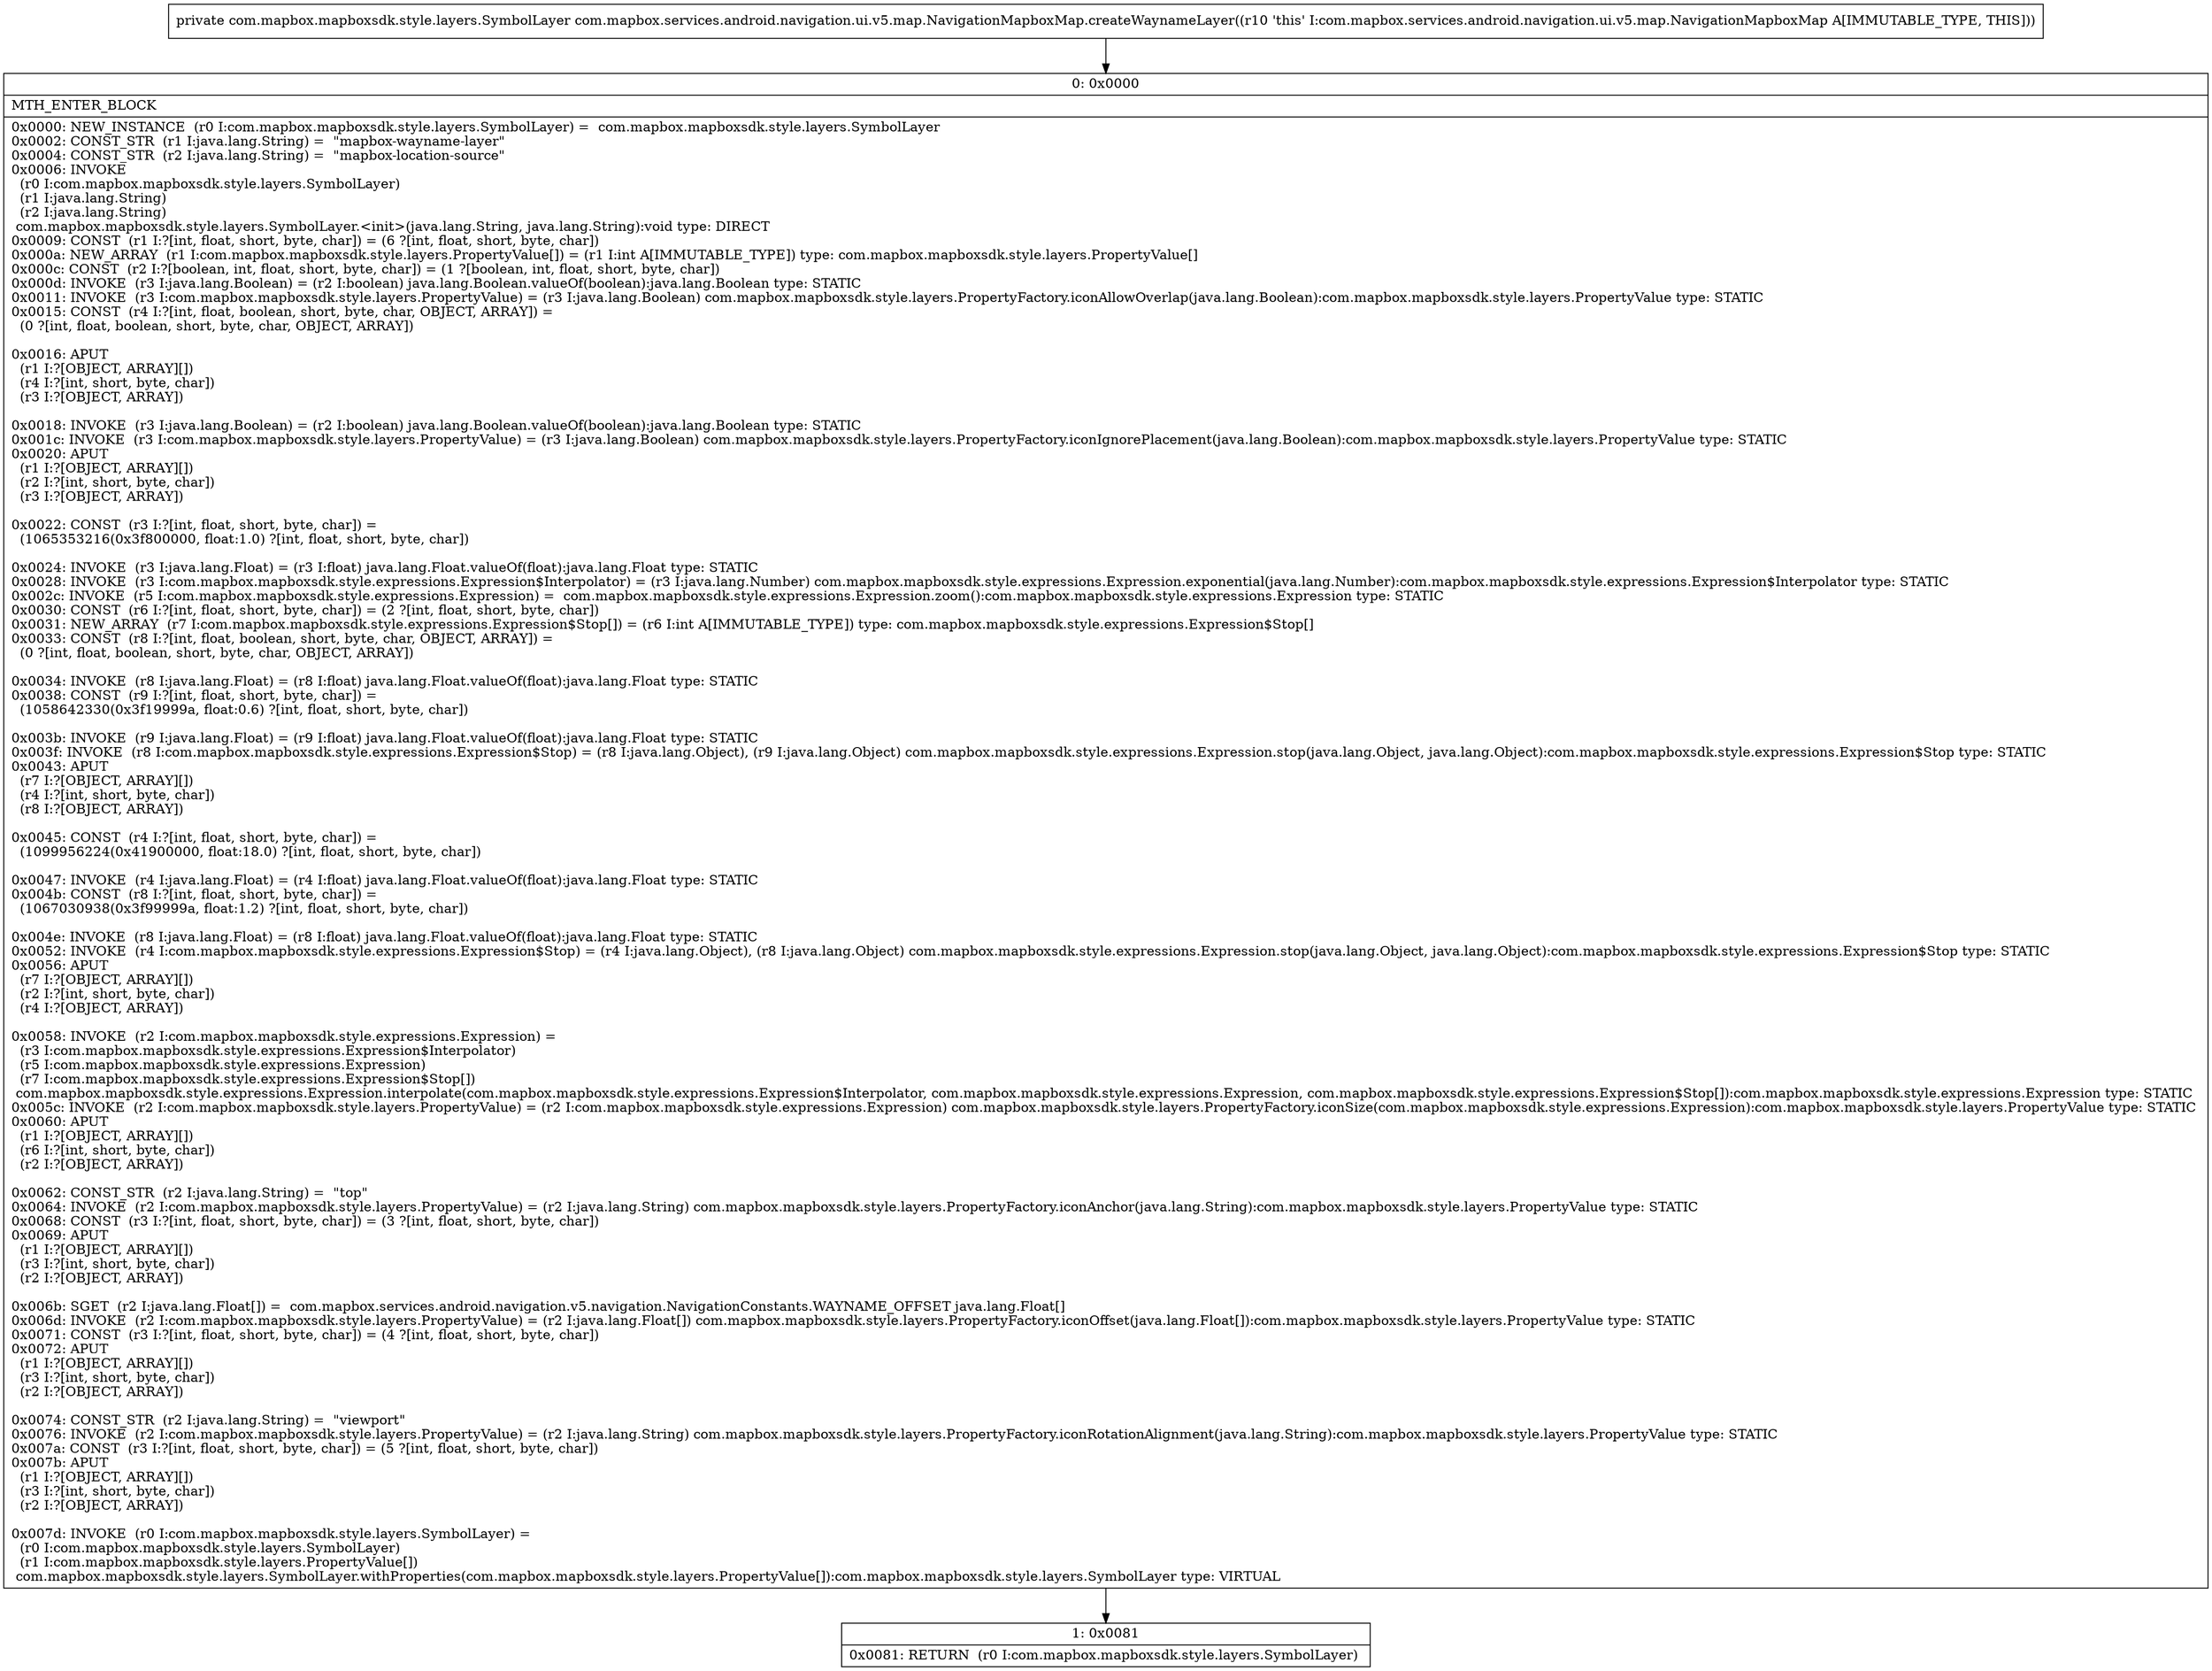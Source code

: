 digraph "CFG forcom.mapbox.services.android.navigation.ui.v5.map.NavigationMapboxMap.createWaynameLayer()Lcom\/mapbox\/mapboxsdk\/style\/layers\/SymbolLayer;" {
Node_0 [shape=record,label="{0\:\ 0x0000|MTH_ENTER_BLOCK\l|0x0000: NEW_INSTANCE  (r0 I:com.mapbox.mapboxsdk.style.layers.SymbolLayer) =  com.mapbox.mapboxsdk.style.layers.SymbolLayer \l0x0002: CONST_STR  (r1 I:java.lang.String) =  \"mapbox\-wayname\-layer\" \l0x0004: CONST_STR  (r2 I:java.lang.String) =  \"mapbox\-location\-source\" \l0x0006: INVOKE  \l  (r0 I:com.mapbox.mapboxsdk.style.layers.SymbolLayer)\l  (r1 I:java.lang.String)\l  (r2 I:java.lang.String)\l com.mapbox.mapboxsdk.style.layers.SymbolLayer.\<init\>(java.lang.String, java.lang.String):void type: DIRECT \l0x0009: CONST  (r1 I:?[int, float, short, byte, char]) = (6 ?[int, float, short, byte, char]) \l0x000a: NEW_ARRAY  (r1 I:com.mapbox.mapboxsdk.style.layers.PropertyValue[]) = (r1 I:int A[IMMUTABLE_TYPE]) type: com.mapbox.mapboxsdk.style.layers.PropertyValue[] \l0x000c: CONST  (r2 I:?[boolean, int, float, short, byte, char]) = (1 ?[boolean, int, float, short, byte, char]) \l0x000d: INVOKE  (r3 I:java.lang.Boolean) = (r2 I:boolean) java.lang.Boolean.valueOf(boolean):java.lang.Boolean type: STATIC \l0x0011: INVOKE  (r3 I:com.mapbox.mapboxsdk.style.layers.PropertyValue) = (r3 I:java.lang.Boolean) com.mapbox.mapboxsdk.style.layers.PropertyFactory.iconAllowOverlap(java.lang.Boolean):com.mapbox.mapboxsdk.style.layers.PropertyValue type: STATIC \l0x0015: CONST  (r4 I:?[int, float, boolean, short, byte, char, OBJECT, ARRAY]) = \l  (0 ?[int, float, boolean, short, byte, char, OBJECT, ARRAY])\l \l0x0016: APUT  \l  (r1 I:?[OBJECT, ARRAY][])\l  (r4 I:?[int, short, byte, char])\l  (r3 I:?[OBJECT, ARRAY])\l \l0x0018: INVOKE  (r3 I:java.lang.Boolean) = (r2 I:boolean) java.lang.Boolean.valueOf(boolean):java.lang.Boolean type: STATIC \l0x001c: INVOKE  (r3 I:com.mapbox.mapboxsdk.style.layers.PropertyValue) = (r3 I:java.lang.Boolean) com.mapbox.mapboxsdk.style.layers.PropertyFactory.iconIgnorePlacement(java.lang.Boolean):com.mapbox.mapboxsdk.style.layers.PropertyValue type: STATIC \l0x0020: APUT  \l  (r1 I:?[OBJECT, ARRAY][])\l  (r2 I:?[int, short, byte, char])\l  (r3 I:?[OBJECT, ARRAY])\l \l0x0022: CONST  (r3 I:?[int, float, short, byte, char]) = \l  (1065353216(0x3f800000, float:1.0) ?[int, float, short, byte, char])\l \l0x0024: INVOKE  (r3 I:java.lang.Float) = (r3 I:float) java.lang.Float.valueOf(float):java.lang.Float type: STATIC \l0x0028: INVOKE  (r3 I:com.mapbox.mapboxsdk.style.expressions.Expression$Interpolator) = (r3 I:java.lang.Number) com.mapbox.mapboxsdk.style.expressions.Expression.exponential(java.lang.Number):com.mapbox.mapboxsdk.style.expressions.Expression$Interpolator type: STATIC \l0x002c: INVOKE  (r5 I:com.mapbox.mapboxsdk.style.expressions.Expression) =  com.mapbox.mapboxsdk.style.expressions.Expression.zoom():com.mapbox.mapboxsdk.style.expressions.Expression type: STATIC \l0x0030: CONST  (r6 I:?[int, float, short, byte, char]) = (2 ?[int, float, short, byte, char]) \l0x0031: NEW_ARRAY  (r7 I:com.mapbox.mapboxsdk.style.expressions.Expression$Stop[]) = (r6 I:int A[IMMUTABLE_TYPE]) type: com.mapbox.mapboxsdk.style.expressions.Expression$Stop[] \l0x0033: CONST  (r8 I:?[int, float, boolean, short, byte, char, OBJECT, ARRAY]) = \l  (0 ?[int, float, boolean, short, byte, char, OBJECT, ARRAY])\l \l0x0034: INVOKE  (r8 I:java.lang.Float) = (r8 I:float) java.lang.Float.valueOf(float):java.lang.Float type: STATIC \l0x0038: CONST  (r9 I:?[int, float, short, byte, char]) = \l  (1058642330(0x3f19999a, float:0.6) ?[int, float, short, byte, char])\l \l0x003b: INVOKE  (r9 I:java.lang.Float) = (r9 I:float) java.lang.Float.valueOf(float):java.lang.Float type: STATIC \l0x003f: INVOKE  (r8 I:com.mapbox.mapboxsdk.style.expressions.Expression$Stop) = (r8 I:java.lang.Object), (r9 I:java.lang.Object) com.mapbox.mapboxsdk.style.expressions.Expression.stop(java.lang.Object, java.lang.Object):com.mapbox.mapboxsdk.style.expressions.Expression$Stop type: STATIC \l0x0043: APUT  \l  (r7 I:?[OBJECT, ARRAY][])\l  (r4 I:?[int, short, byte, char])\l  (r8 I:?[OBJECT, ARRAY])\l \l0x0045: CONST  (r4 I:?[int, float, short, byte, char]) = \l  (1099956224(0x41900000, float:18.0) ?[int, float, short, byte, char])\l \l0x0047: INVOKE  (r4 I:java.lang.Float) = (r4 I:float) java.lang.Float.valueOf(float):java.lang.Float type: STATIC \l0x004b: CONST  (r8 I:?[int, float, short, byte, char]) = \l  (1067030938(0x3f99999a, float:1.2) ?[int, float, short, byte, char])\l \l0x004e: INVOKE  (r8 I:java.lang.Float) = (r8 I:float) java.lang.Float.valueOf(float):java.lang.Float type: STATIC \l0x0052: INVOKE  (r4 I:com.mapbox.mapboxsdk.style.expressions.Expression$Stop) = (r4 I:java.lang.Object), (r8 I:java.lang.Object) com.mapbox.mapboxsdk.style.expressions.Expression.stop(java.lang.Object, java.lang.Object):com.mapbox.mapboxsdk.style.expressions.Expression$Stop type: STATIC \l0x0056: APUT  \l  (r7 I:?[OBJECT, ARRAY][])\l  (r2 I:?[int, short, byte, char])\l  (r4 I:?[OBJECT, ARRAY])\l \l0x0058: INVOKE  (r2 I:com.mapbox.mapboxsdk.style.expressions.Expression) = \l  (r3 I:com.mapbox.mapboxsdk.style.expressions.Expression$Interpolator)\l  (r5 I:com.mapbox.mapboxsdk.style.expressions.Expression)\l  (r7 I:com.mapbox.mapboxsdk.style.expressions.Expression$Stop[])\l com.mapbox.mapboxsdk.style.expressions.Expression.interpolate(com.mapbox.mapboxsdk.style.expressions.Expression$Interpolator, com.mapbox.mapboxsdk.style.expressions.Expression, com.mapbox.mapboxsdk.style.expressions.Expression$Stop[]):com.mapbox.mapboxsdk.style.expressions.Expression type: STATIC \l0x005c: INVOKE  (r2 I:com.mapbox.mapboxsdk.style.layers.PropertyValue) = (r2 I:com.mapbox.mapboxsdk.style.expressions.Expression) com.mapbox.mapboxsdk.style.layers.PropertyFactory.iconSize(com.mapbox.mapboxsdk.style.expressions.Expression):com.mapbox.mapboxsdk.style.layers.PropertyValue type: STATIC \l0x0060: APUT  \l  (r1 I:?[OBJECT, ARRAY][])\l  (r6 I:?[int, short, byte, char])\l  (r2 I:?[OBJECT, ARRAY])\l \l0x0062: CONST_STR  (r2 I:java.lang.String) =  \"top\" \l0x0064: INVOKE  (r2 I:com.mapbox.mapboxsdk.style.layers.PropertyValue) = (r2 I:java.lang.String) com.mapbox.mapboxsdk.style.layers.PropertyFactory.iconAnchor(java.lang.String):com.mapbox.mapboxsdk.style.layers.PropertyValue type: STATIC \l0x0068: CONST  (r3 I:?[int, float, short, byte, char]) = (3 ?[int, float, short, byte, char]) \l0x0069: APUT  \l  (r1 I:?[OBJECT, ARRAY][])\l  (r3 I:?[int, short, byte, char])\l  (r2 I:?[OBJECT, ARRAY])\l \l0x006b: SGET  (r2 I:java.lang.Float[]) =  com.mapbox.services.android.navigation.v5.navigation.NavigationConstants.WAYNAME_OFFSET java.lang.Float[] \l0x006d: INVOKE  (r2 I:com.mapbox.mapboxsdk.style.layers.PropertyValue) = (r2 I:java.lang.Float[]) com.mapbox.mapboxsdk.style.layers.PropertyFactory.iconOffset(java.lang.Float[]):com.mapbox.mapboxsdk.style.layers.PropertyValue type: STATIC \l0x0071: CONST  (r3 I:?[int, float, short, byte, char]) = (4 ?[int, float, short, byte, char]) \l0x0072: APUT  \l  (r1 I:?[OBJECT, ARRAY][])\l  (r3 I:?[int, short, byte, char])\l  (r2 I:?[OBJECT, ARRAY])\l \l0x0074: CONST_STR  (r2 I:java.lang.String) =  \"viewport\" \l0x0076: INVOKE  (r2 I:com.mapbox.mapboxsdk.style.layers.PropertyValue) = (r2 I:java.lang.String) com.mapbox.mapboxsdk.style.layers.PropertyFactory.iconRotationAlignment(java.lang.String):com.mapbox.mapboxsdk.style.layers.PropertyValue type: STATIC \l0x007a: CONST  (r3 I:?[int, float, short, byte, char]) = (5 ?[int, float, short, byte, char]) \l0x007b: APUT  \l  (r1 I:?[OBJECT, ARRAY][])\l  (r3 I:?[int, short, byte, char])\l  (r2 I:?[OBJECT, ARRAY])\l \l0x007d: INVOKE  (r0 I:com.mapbox.mapboxsdk.style.layers.SymbolLayer) = \l  (r0 I:com.mapbox.mapboxsdk.style.layers.SymbolLayer)\l  (r1 I:com.mapbox.mapboxsdk.style.layers.PropertyValue[])\l com.mapbox.mapboxsdk.style.layers.SymbolLayer.withProperties(com.mapbox.mapboxsdk.style.layers.PropertyValue[]):com.mapbox.mapboxsdk.style.layers.SymbolLayer type: VIRTUAL \l}"];
Node_1 [shape=record,label="{1\:\ 0x0081|0x0081: RETURN  (r0 I:com.mapbox.mapboxsdk.style.layers.SymbolLayer) \l}"];
MethodNode[shape=record,label="{private com.mapbox.mapboxsdk.style.layers.SymbolLayer com.mapbox.services.android.navigation.ui.v5.map.NavigationMapboxMap.createWaynameLayer((r10 'this' I:com.mapbox.services.android.navigation.ui.v5.map.NavigationMapboxMap A[IMMUTABLE_TYPE, THIS])) }"];
MethodNode -> Node_0;
Node_0 -> Node_1;
}

